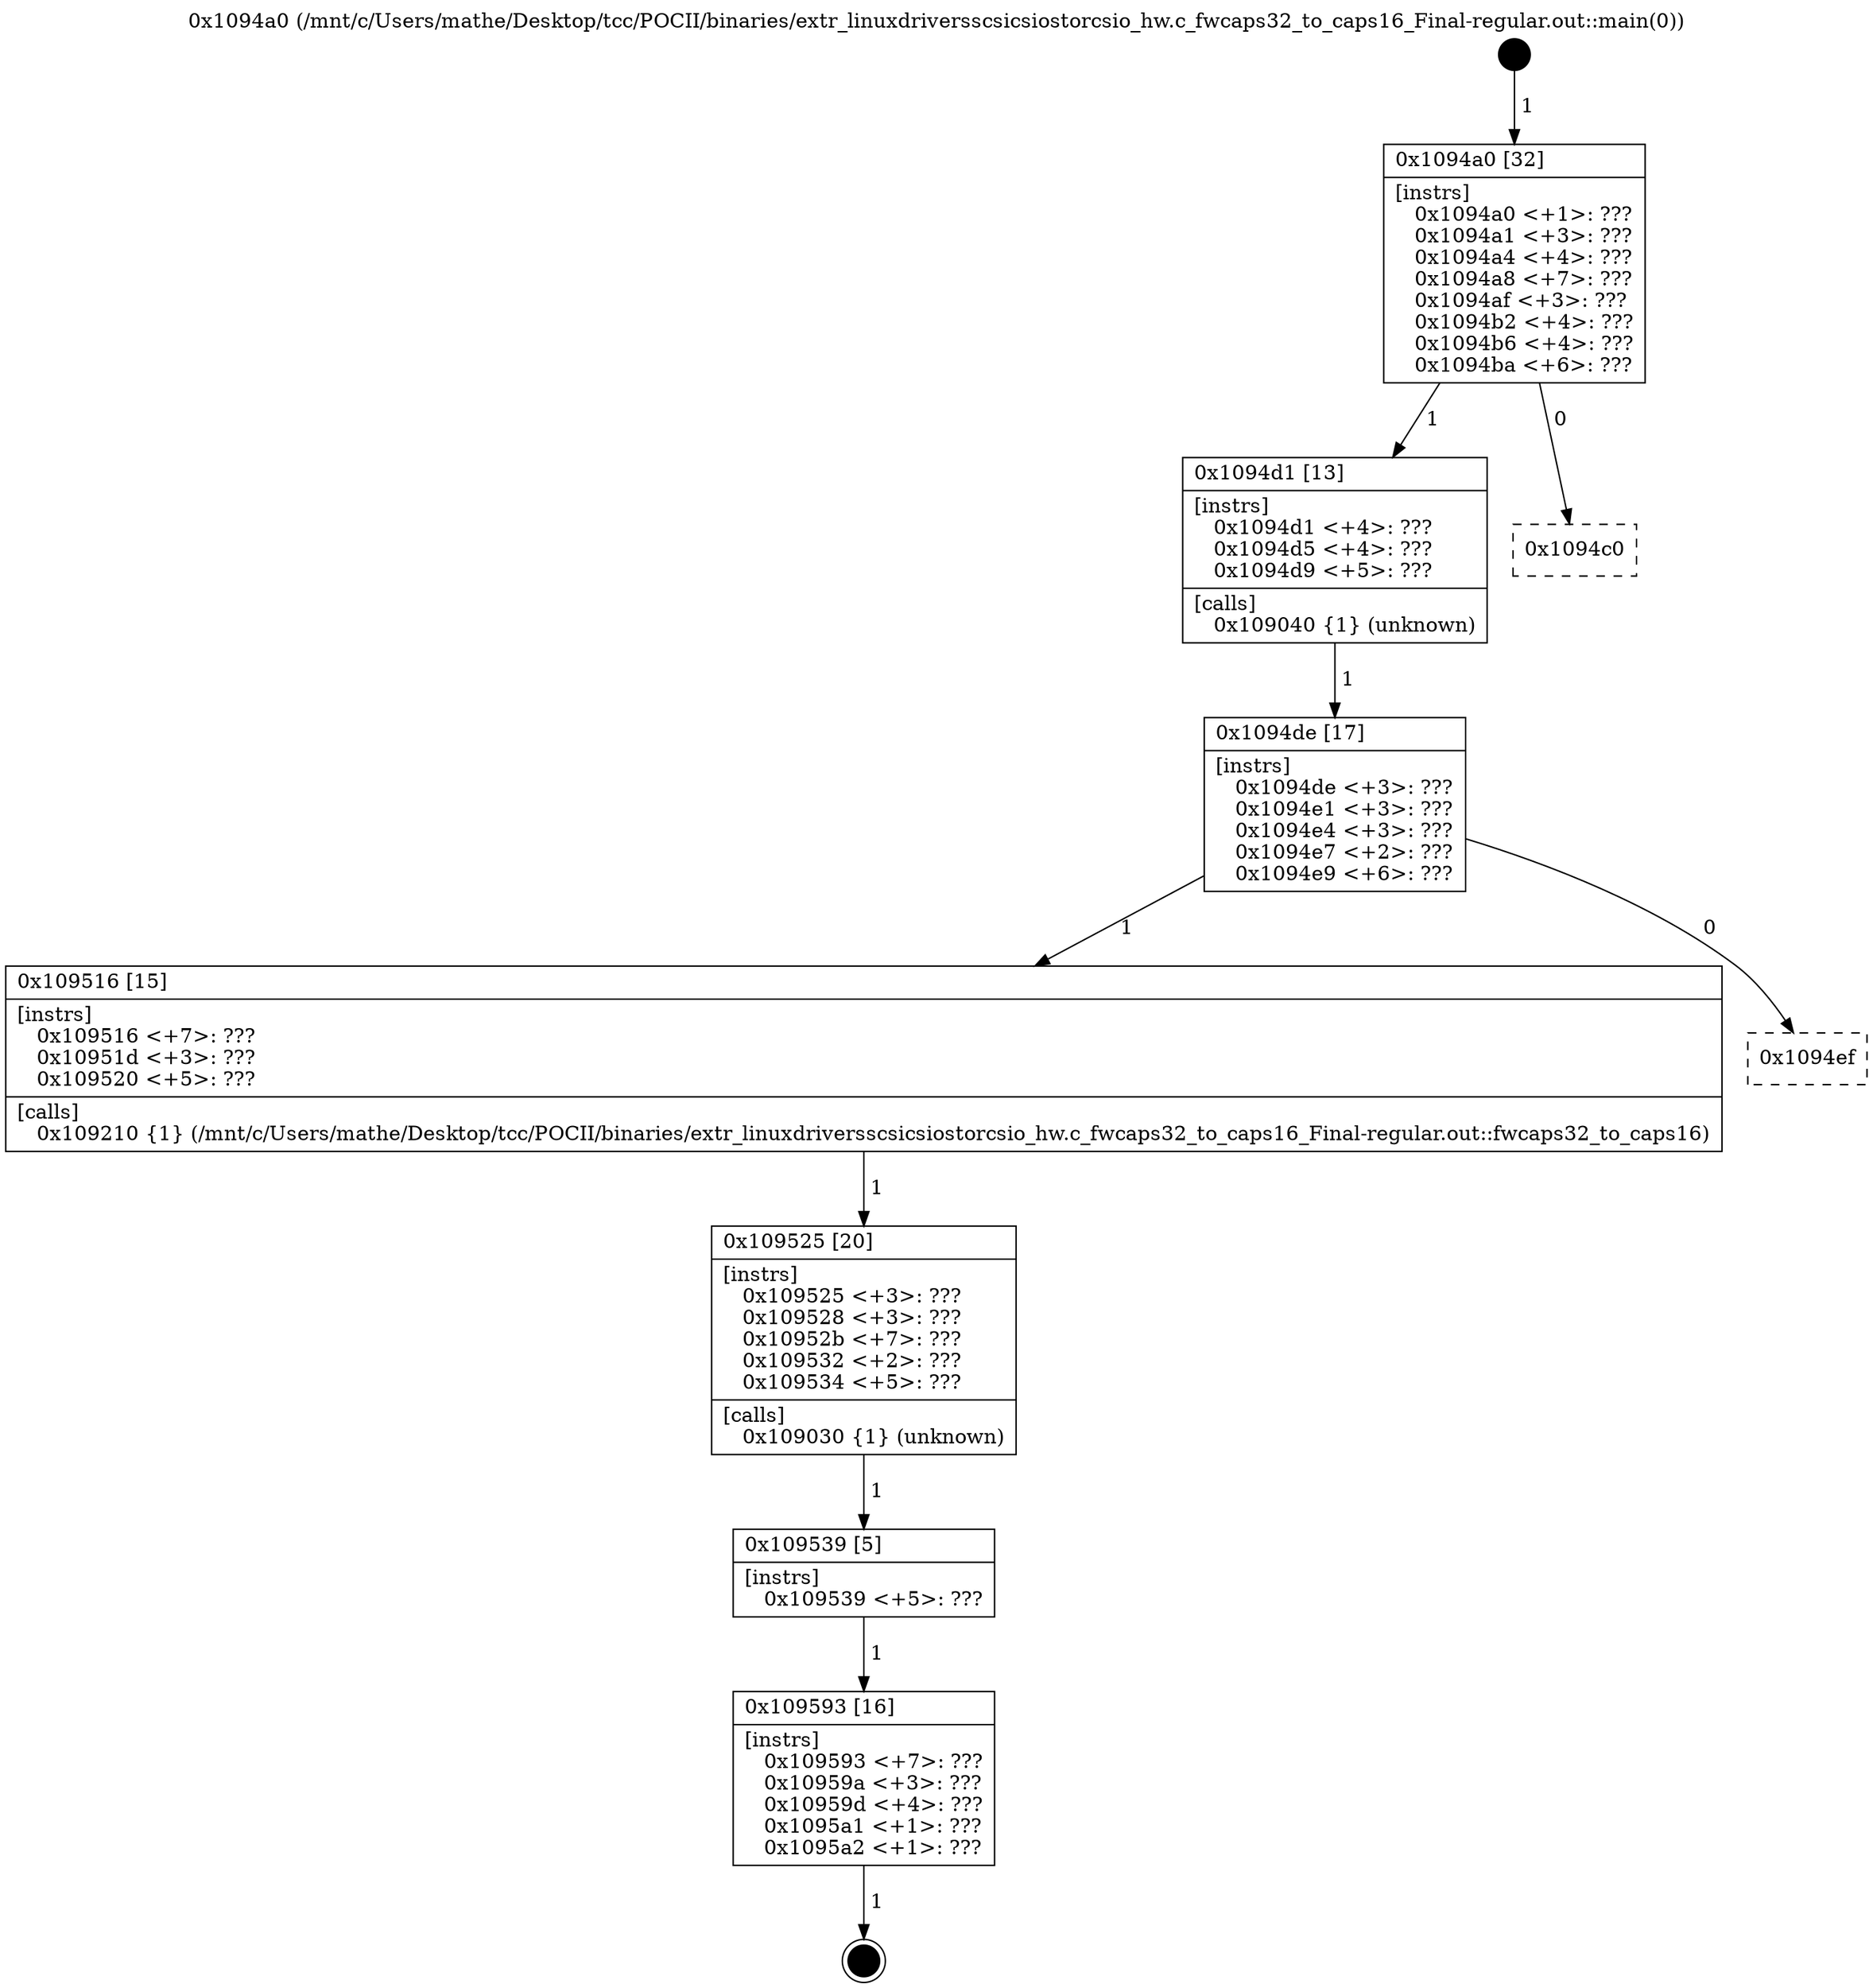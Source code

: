 digraph "0x1094a0" {
  label = "0x1094a0 (/mnt/c/Users/mathe/Desktop/tcc/POCII/binaries/extr_linuxdriversscsicsiostorcsio_hw.c_fwcaps32_to_caps16_Final-regular.out::main(0))"
  labelloc = "t"
  node[shape=record]

  Entry [label="",width=0.3,height=0.3,shape=circle,fillcolor=black,style=filled]
  "0x1094a0" [label="{
     0x1094a0 [32]\l
     | [instrs]\l
     &nbsp;&nbsp;0x1094a0 \<+1\>: ???\l
     &nbsp;&nbsp;0x1094a1 \<+3\>: ???\l
     &nbsp;&nbsp;0x1094a4 \<+4\>: ???\l
     &nbsp;&nbsp;0x1094a8 \<+7\>: ???\l
     &nbsp;&nbsp;0x1094af \<+3\>: ???\l
     &nbsp;&nbsp;0x1094b2 \<+4\>: ???\l
     &nbsp;&nbsp;0x1094b6 \<+4\>: ???\l
     &nbsp;&nbsp;0x1094ba \<+6\>: ???\l
  }"]
  "0x1094d1" [label="{
     0x1094d1 [13]\l
     | [instrs]\l
     &nbsp;&nbsp;0x1094d1 \<+4\>: ???\l
     &nbsp;&nbsp;0x1094d5 \<+4\>: ???\l
     &nbsp;&nbsp;0x1094d9 \<+5\>: ???\l
     | [calls]\l
     &nbsp;&nbsp;0x109040 \{1\} (unknown)\l
  }"]
  "0x1094c0" [label="{
     0x1094c0\l
  }", style=dashed]
  "0x1094de" [label="{
     0x1094de [17]\l
     | [instrs]\l
     &nbsp;&nbsp;0x1094de \<+3\>: ???\l
     &nbsp;&nbsp;0x1094e1 \<+3\>: ???\l
     &nbsp;&nbsp;0x1094e4 \<+3\>: ???\l
     &nbsp;&nbsp;0x1094e7 \<+2\>: ???\l
     &nbsp;&nbsp;0x1094e9 \<+6\>: ???\l
  }"]
  "0x109516" [label="{
     0x109516 [15]\l
     | [instrs]\l
     &nbsp;&nbsp;0x109516 \<+7\>: ???\l
     &nbsp;&nbsp;0x10951d \<+3\>: ???\l
     &nbsp;&nbsp;0x109520 \<+5\>: ???\l
     | [calls]\l
     &nbsp;&nbsp;0x109210 \{1\} (/mnt/c/Users/mathe/Desktop/tcc/POCII/binaries/extr_linuxdriversscsicsiostorcsio_hw.c_fwcaps32_to_caps16_Final-regular.out::fwcaps32_to_caps16)\l
  }"]
  "0x1094ef" [label="{
     0x1094ef\l
  }", style=dashed]
  "0x109525" [label="{
     0x109525 [20]\l
     | [instrs]\l
     &nbsp;&nbsp;0x109525 \<+3\>: ???\l
     &nbsp;&nbsp;0x109528 \<+3\>: ???\l
     &nbsp;&nbsp;0x10952b \<+7\>: ???\l
     &nbsp;&nbsp;0x109532 \<+2\>: ???\l
     &nbsp;&nbsp;0x109534 \<+5\>: ???\l
     | [calls]\l
     &nbsp;&nbsp;0x109030 \{1\} (unknown)\l
  }"]
  "0x109539" [label="{
     0x109539 [5]\l
     | [instrs]\l
     &nbsp;&nbsp;0x109539 \<+5\>: ???\l
  }"]
  "0x109593" [label="{
     0x109593 [16]\l
     | [instrs]\l
     &nbsp;&nbsp;0x109593 \<+7\>: ???\l
     &nbsp;&nbsp;0x10959a \<+3\>: ???\l
     &nbsp;&nbsp;0x10959d \<+4\>: ???\l
     &nbsp;&nbsp;0x1095a1 \<+1\>: ???\l
     &nbsp;&nbsp;0x1095a2 \<+1\>: ???\l
  }"]
  Exit [label="",width=0.3,height=0.3,shape=circle,fillcolor=black,style=filled,peripheries=2]
  Entry -> "0x1094a0" [label=" 1"]
  "0x1094a0" -> "0x1094d1" [label=" 1"]
  "0x1094a0" -> "0x1094c0" [label=" 0"]
  "0x1094d1" -> "0x1094de" [label=" 1"]
  "0x1094de" -> "0x109516" [label=" 1"]
  "0x1094de" -> "0x1094ef" [label=" 0"]
  "0x109516" -> "0x109525" [label=" 1"]
  "0x109525" -> "0x109539" [label=" 1"]
  "0x109539" -> "0x109593" [label=" 1"]
  "0x109593" -> Exit [label=" 1"]
}
